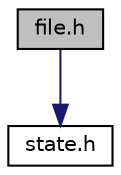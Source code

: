 digraph "file.h"
{
  edge [fontname="Helvetica",fontsize="10",labelfontname="Helvetica",labelfontsize="10"];
  node [fontname="Helvetica",fontsize="10",shape=record];
  Node0 [label="file.h",height=0.2,width=0.4,color="black", fillcolor="grey75", style="filled", fontcolor="black"];
  Node0 -> Node1 [color="midnightblue",fontsize="10",style="solid"];
  Node1 [label="state.h",height=0.2,width=0.4,color="black", fillcolor="white", style="filled",URL="$state_8h.html",tooltip="Definição do estado e das funções que o manipulam. "];
}
